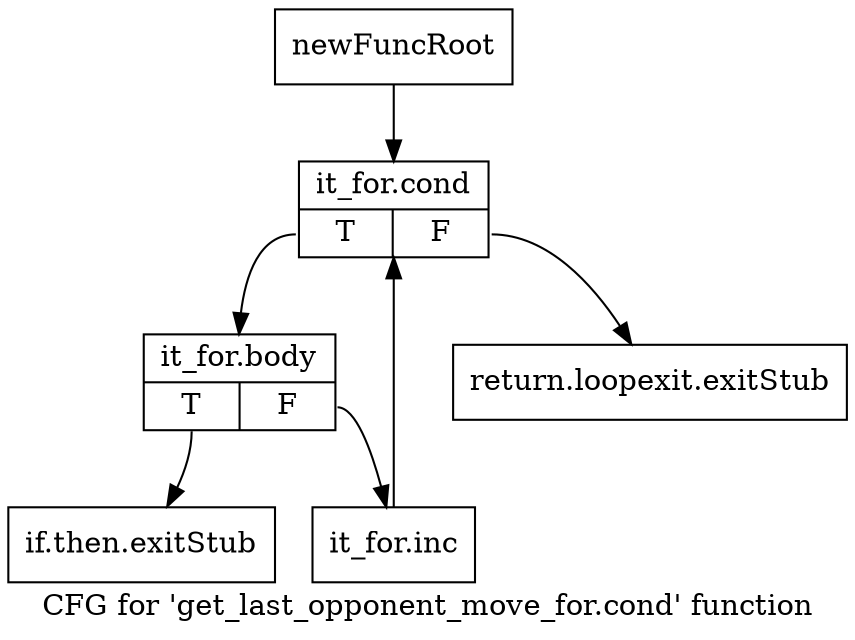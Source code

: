 digraph "CFG for 'get_last_opponent_move_for.cond' function" {
	label="CFG for 'get_last_opponent_move_for.cond' function";

	Node0x3de25e0 [shape=record,label="{newFuncRoot}"];
	Node0x3de25e0 -> Node0x3de26d0;
	Node0x3de2630 [shape=record,label="{return.loopexit.exitStub}"];
	Node0x3de2680 [shape=record,label="{if.then.exitStub}"];
	Node0x3de26d0 [shape=record,label="{it_for.cond|{<s0>T|<s1>F}}"];
	Node0x3de26d0:s0 -> Node0x3de2720;
	Node0x3de26d0:s1 -> Node0x3de2630;
	Node0x3de2720 [shape=record,label="{it_for.body|{<s0>T|<s1>F}}"];
	Node0x3de2720:s0 -> Node0x3de2680;
	Node0x3de2720:s1 -> Node0x3de2770;
	Node0x3de2770 [shape=record,label="{it_for.inc}"];
	Node0x3de2770 -> Node0x3de26d0;
}
